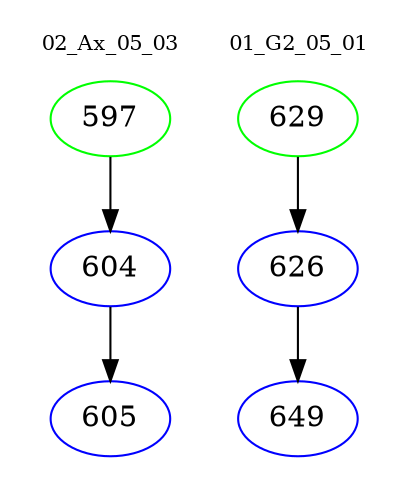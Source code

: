 digraph{
subgraph cluster_0 {
color = white
label = "02_Ax_05_03";
fontsize=10;
T0_597 [label="597", color="green"]
T0_597 -> T0_604 [color="black"]
T0_604 [label="604", color="blue"]
T0_604 -> T0_605 [color="black"]
T0_605 [label="605", color="blue"]
}
subgraph cluster_1 {
color = white
label = "01_G2_05_01";
fontsize=10;
T1_629 [label="629", color="green"]
T1_629 -> T1_626 [color="black"]
T1_626 [label="626", color="blue"]
T1_626 -> T1_649 [color="black"]
T1_649 [label="649", color="blue"]
}
}
